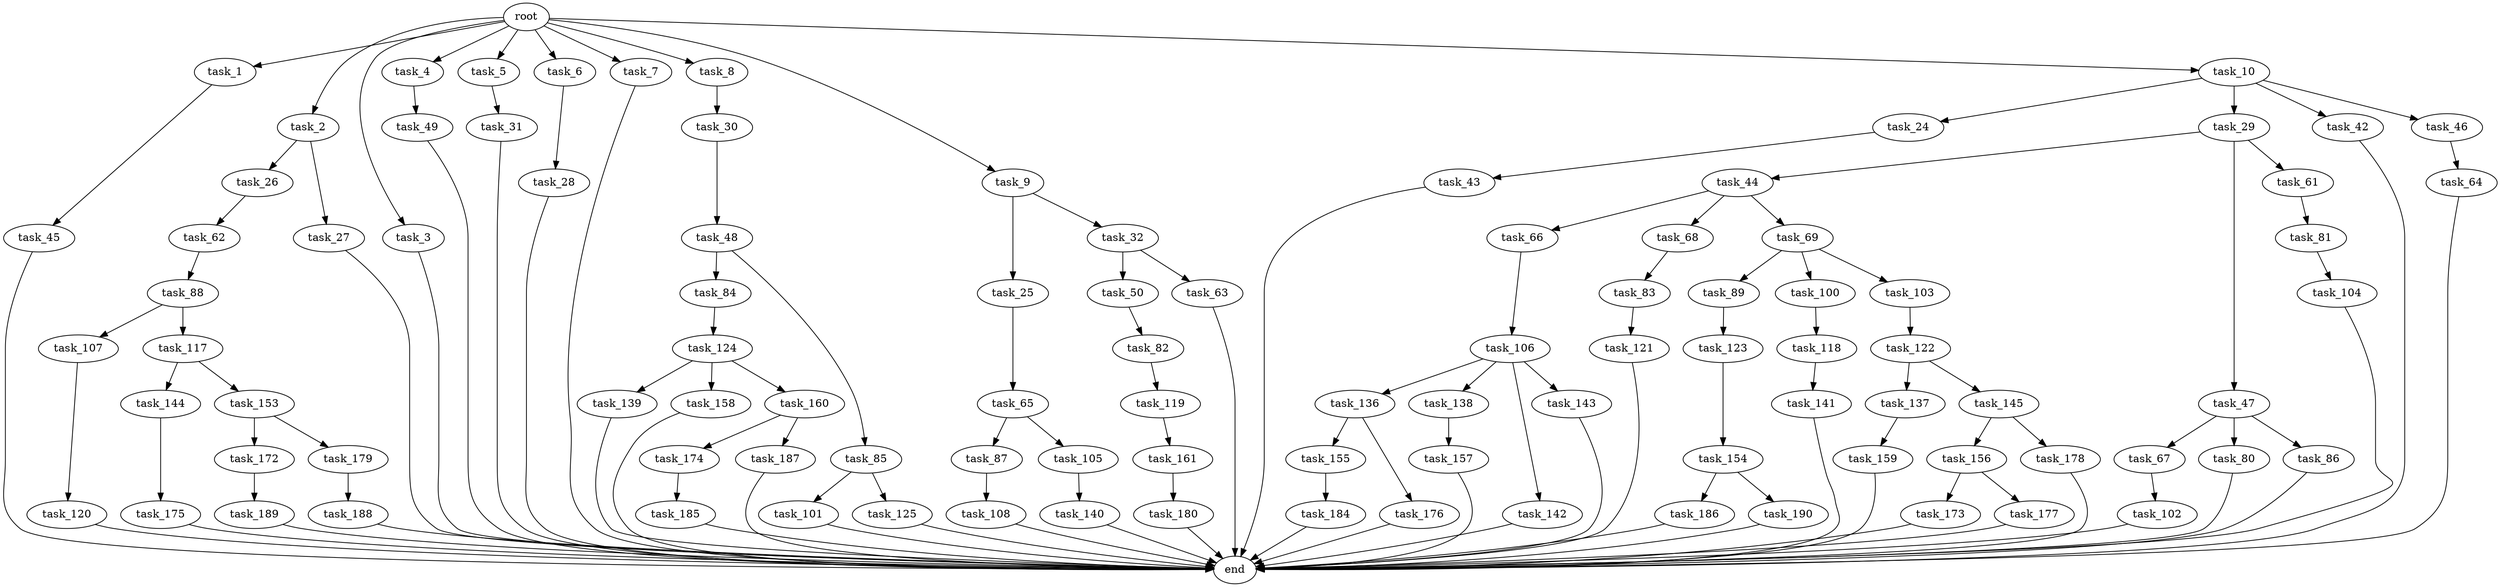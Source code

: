 digraph G {
  root [size="0.000000"];
  task_1 [size="2.048000"];
  task_2 [size="2.048000"];
  task_3 [size="2.048000"];
  task_4 [size="2.048000"];
  task_5 [size="2.048000"];
  task_6 [size="2.048000"];
  task_7 [size="2.048000"];
  task_8 [size="2.048000"];
  task_9 [size="2.048000"];
  task_10 [size="2.048000"];
  task_24 [size="154618822.656000"];
  task_25 [size="429496729.600000"];
  task_26 [size="154618822.656000"];
  task_27 [size="154618822.656000"];
  task_28 [size="429496729.600000"];
  task_29 [size="154618822.656000"];
  task_30 [size="429496729.600000"];
  task_31 [size="154618822.656000"];
  task_32 [size="429496729.600000"];
  task_42 [size="154618822.656000"];
  task_43 [size="68719476.736000"];
  task_44 [size="1717986918.400000"];
  task_45 [size="1717986918.400000"];
  task_46 [size="154618822.656000"];
  task_47 [size="1717986918.400000"];
  task_48 [size="618475290.624000"];
  task_49 [size="618475290.624000"];
  task_50 [size="68719476.736000"];
  task_61 [size="1717986918.400000"];
  task_62 [size="274877906.944000"];
  task_63 [size="68719476.736000"];
  task_64 [size="154618822.656000"];
  task_65 [size="1099511627.776000"];
  task_66 [size="1391569403.904000"];
  task_67 [size="154618822.656000"];
  task_68 [size="1391569403.904000"];
  task_69 [size="1391569403.904000"];
  task_80 [size="154618822.656000"];
  task_81 [size="154618822.656000"];
  task_82 [size="1391569403.904000"];
  task_83 [size="618475290.624000"];
  task_84 [size="618475290.624000"];
  task_85 [size="618475290.624000"];
  task_86 [size="154618822.656000"];
  task_87 [size="1717986918.400000"];
  task_88 [size="274877906.944000"];
  task_89 [size="274877906.944000"];
  task_100 [size="274877906.944000"];
  task_101 [size="1717986918.400000"];
  task_102 [size="154618822.656000"];
  task_103 [size="274877906.944000"];
  task_104 [size="841813590.016000"];
  task_105 [size="1717986918.400000"];
  task_106 [size="154618822.656000"];
  task_107 [size="1717986918.400000"];
  task_108 [size="1717986918.400000"];
  task_117 [size="1717986918.400000"];
  task_118 [size="68719476.736000"];
  task_119 [size="1391569403.904000"];
  task_120 [size="841813590.016000"];
  task_121 [size="154618822.656000"];
  task_122 [size="1717986918.400000"];
  task_123 [size="154618822.656000"];
  task_124 [size="274877906.944000"];
  task_125 [size="1717986918.400000"];
  task_136 [size="841813590.016000"];
  task_137 [size="1717986918.400000"];
  task_138 [size="841813590.016000"];
  task_139 [size="1717986918.400000"];
  task_140 [size="841813590.016000"];
  task_141 [size="429496729.600000"];
  task_142 [size="841813590.016000"];
  task_143 [size="841813590.016000"];
  task_144 [size="429496729.600000"];
  task_145 [size="1717986918.400000"];
  task_153 [size="429496729.600000"];
  task_154 [size="841813590.016000"];
  task_155 [size="618475290.624000"];
  task_156 [size="68719476.736000"];
  task_157 [size="274877906.944000"];
  task_158 [size="1717986918.400000"];
  task_159 [size="154618822.656000"];
  task_160 [size="1717986918.400000"];
  task_161 [size="1099511627.776000"];
  task_172 [size="154618822.656000"];
  task_173 [size="154618822.656000"];
  task_174 [size="429496729.600000"];
  task_175 [size="1391569403.904000"];
  task_176 [size="618475290.624000"];
  task_177 [size="154618822.656000"];
  task_178 [size="68719476.736000"];
  task_179 [size="154618822.656000"];
  task_180 [size="429496729.600000"];
  task_184 [size="1717986918.400000"];
  task_185 [size="1391569403.904000"];
  task_186 [size="1391569403.904000"];
  task_187 [size="429496729.600000"];
  task_188 [size="274877906.944000"];
  task_189 [size="841813590.016000"];
  task_190 [size="1391569403.904000"];
  end [size="0.000000"];

  root -> task_1 [size="1.000000"];
  root -> task_2 [size="1.000000"];
  root -> task_3 [size="1.000000"];
  root -> task_4 [size="1.000000"];
  root -> task_5 [size="1.000000"];
  root -> task_6 [size="1.000000"];
  root -> task_7 [size="1.000000"];
  root -> task_8 [size="1.000000"];
  root -> task_9 [size="1.000000"];
  root -> task_10 [size="1.000000"];
  task_1 -> task_45 [size="838860800.000000"];
  task_2 -> task_26 [size="75497472.000000"];
  task_2 -> task_27 [size="75497472.000000"];
  task_3 -> end [size="1.000000"];
  task_4 -> task_49 [size="301989888.000000"];
  task_5 -> task_31 [size="75497472.000000"];
  task_6 -> task_28 [size="209715200.000000"];
  task_7 -> end [size="1.000000"];
  task_8 -> task_30 [size="209715200.000000"];
  task_9 -> task_25 [size="209715200.000000"];
  task_9 -> task_32 [size="209715200.000000"];
  task_10 -> task_24 [size="75497472.000000"];
  task_10 -> task_29 [size="75497472.000000"];
  task_10 -> task_42 [size="75497472.000000"];
  task_10 -> task_46 [size="75497472.000000"];
  task_24 -> task_43 [size="33554432.000000"];
  task_25 -> task_65 [size="536870912.000000"];
  task_26 -> task_62 [size="134217728.000000"];
  task_27 -> end [size="1.000000"];
  task_28 -> end [size="1.000000"];
  task_29 -> task_44 [size="838860800.000000"];
  task_29 -> task_47 [size="838860800.000000"];
  task_29 -> task_61 [size="838860800.000000"];
  task_30 -> task_48 [size="301989888.000000"];
  task_31 -> end [size="1.000000"];
  task_32 -> task_50 [size="33554432.000000"];
  task_32 -> task_63 [size="33554432.000000"];
  task_42 -> end [size="1.000000"];
  task_43 -> end [size="1.000000"];
  task_44 -> task_66 [size="679477248.000000"];
  task_44 -> task_68 [size="679477248.000000"];
  task_44 -> task_69 [size="679477248.000000"];
  task_45 -> end [size="1.000000"];
  task_46 -> task_64 [size="75497472.000000"];
  task_47 -> task_67 [size="75497472.000000"];
  task_47 -> task_80 [size="75497472.000000"];
  task_47 -> task_86 [size="75497472.000000"];
  task_48 -> task_84 [size="301989888.000000"];
  task_48 -> task_85 [size="301989888.000000"];
  task_49 -> end [size="1.000000"];
  task_50 -> task_82 [size="679477248.000000"];
  task_61 -> task_81 [size="75497472.000000"];
  task_62 -> task_88 [size="134217728.000000"];
  task_63 -> end [size="1.000000"];
  task_64 -> end [size="1.000000"];
  task_65 -> task_87 [size="838860800.000000"];
  task_65 -> task_105 [size="838860800.000000"];
  task_66 -> task_106 [size="75497472.000000"];
  task_67 -> task_102 [size="75497472.000000"];
  task_68 -> task_83 [size="301989888.000000"];
  task_69 -> task_89 [size="134217728.000000"];
  task_69 -> task_100 [size="134217728.000000"];
  task_69 -> task_103 [size="134217728.000000"];
  task_80 -> end [size="1.000000"];
  task_81 -> task_104 [size="411041792.000000"];
  task_82 -> task_119 [size="679477248.000000"];
  task_83 -> task_121 [size="75497472.000000"];
  task_84 -> task_124 [size="134217728.000000"];
  task_85 -> task_101 [size="838860800.000000"];
  task_85 -> task_125 [size="838860800.000000"];
  task_86 -> end [size="1.000000"];
  task_87 -> task_108 [size="838860800.000000"];
  task_88 -> task_107 [size="838860800.000000"];
  task_88 -> task_117 [size="838860800.000000"];
  task_89 -> task_123 [size="75497472.000000"];
  task_100 -> task_118 [size="33554432.000000"];
  task_101 -> end [size="1.000000"];
  task_102 -> end [size="1.000000"];
  task_103 -> task_122 [size="838860800.000000"];
  task_104 -> end [size="1.000000"];
  task_105 -> task_140 [size="411041792.000000"];
  task_106 -> task_136 [size="411041792.000000"];
  task_106 -> task_138 [size="411041792.000000"];
  task_106 -> task_142 [size="411041792.000000"];
  task_106 -> task_143 [size="411041792.000000"];
  task_107 -> task_120 [size="411041792.000000"];
  task_108 -> end [size="1.000000"];
  task_117 -> task_144 [size="209715200.000000"];
  task_117 -> task_153 [size="209715200.000000"];
  task_118 -> task_141 [size="209715200.000000"];
  task_119 -> task_161 [size="536870912.000000"];
  task_120 -> end [size="1.000000"];
  task_121 -> end [size="1.000000"];
  task_122 -> task_137 [size="838860800.000000"];
  task_122 -> task_145 [size="838860800.000000"];
  task_123 -> task_154 [size="411041792.000000"];
  task_124 -> task_139 [size="838860800.000000"];
  task_124 -> task_158 [size="838860800.000000"];
  task_124 -> task_160 [size="838860800.000000"];
  task_125 -> end [size="1.000000"];
  task_136 -> task_155 [size="301989888.000000"];
  task_136 -> task_176 [size="301989888.000000"];
  task_137 -> task_159 [size="75497472.000000"];
  task_138 -> task_157 [size="134217728.000000"];
  task_139 -> end [size="1.000000"];
  task_140 -> end [size="1.000000"];
  task_141 -> end [size="1.000000"];
  task_142 -> end [size="1.000000"];
  task_143 -> end [size="1.000000"];
  task_144 -> task_175 [size="679477248.000000"];
  task_145 -> task_156 [size="33554432.000000"];
  task_145 -> task_178 [size="33554432.000000"];
  task_153 -> task_172 [size="75497472.000000"];
  task_153 -> task_179 [size="75497472.000000"];
  task_154 -> task_186 [size="679477248.000000"];
  task_154 -> task_190 [size="679477248.000000"];
  task_155 -> task_184 [size="838860800.000000"];
  task_156 -> task_173 [size="75497472.000000"];
  task_156 -> task_177 [size="75497472.000000"];
  task_157 -> end [size="1.000000"];
  task_158 -> end [size="1.000000"];
  task_159 -> end [size="1.000000"];
  task_160 -> task_174 [size="209715200.000000"];
  task_160 -> task_187 [size="209715200.000000"];
  task_161 -> task_180 [size="209715200.000000"];
  task_172 -> task_189 [size="411041792.000000"];
  task_173 -> end [size="1.000000"];
  task_174 -> task_185 [size="679477248.000000"];
  task_175 -> end [size="1.000000"];
  task_176 -> end [size="1.000000"];
  task_177 -> end [size="1.000000"];
  task_178 -> end [size="1.000000"];
  task_179 -> task_188 [size="134217728.000000"];
  task_180 -> end [size="1.000000"];
  task_184 -> end [size="1.000000"];
  task_185 -> end [size="1.000000"];
  task_186 -> end [size="1.000000"];
  task_187 -> end [size="1.000000"];
  task_188 -> end [size="1.000000"];
  task_189 -> end [size="1.000000"];
  task_190 -> end [size="1.000000"];
}
